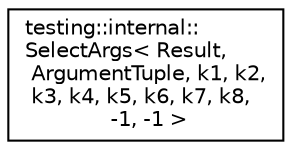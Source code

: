 digraph "クラス階層図"
{
  edge [fontname="Helvetica",fontsize="10",labelfontname="Helvetica",labelfontsize="10"];
  node [fontname="Helvetica",fontsize="10",shape=record];
  rankdir="LR";
  Node0 [label="testing::internal::\lSelectArgs\< Result,\l ArgumentTuple, k1, k2,\l k3, k4, k5, k6, k7, k8,\l -1, -1 \>",height=0.2,width=0.4,color="black", fillcolor="white", style="filled",URL="$d9/de4/classtesting_1_1internal_1_1_select_args_3_01_result_00_01_argument_tuple_00_01k1_00_01k2_00_01ke29a32f440a8fcb098d8685a265f9f40.html"];
}
